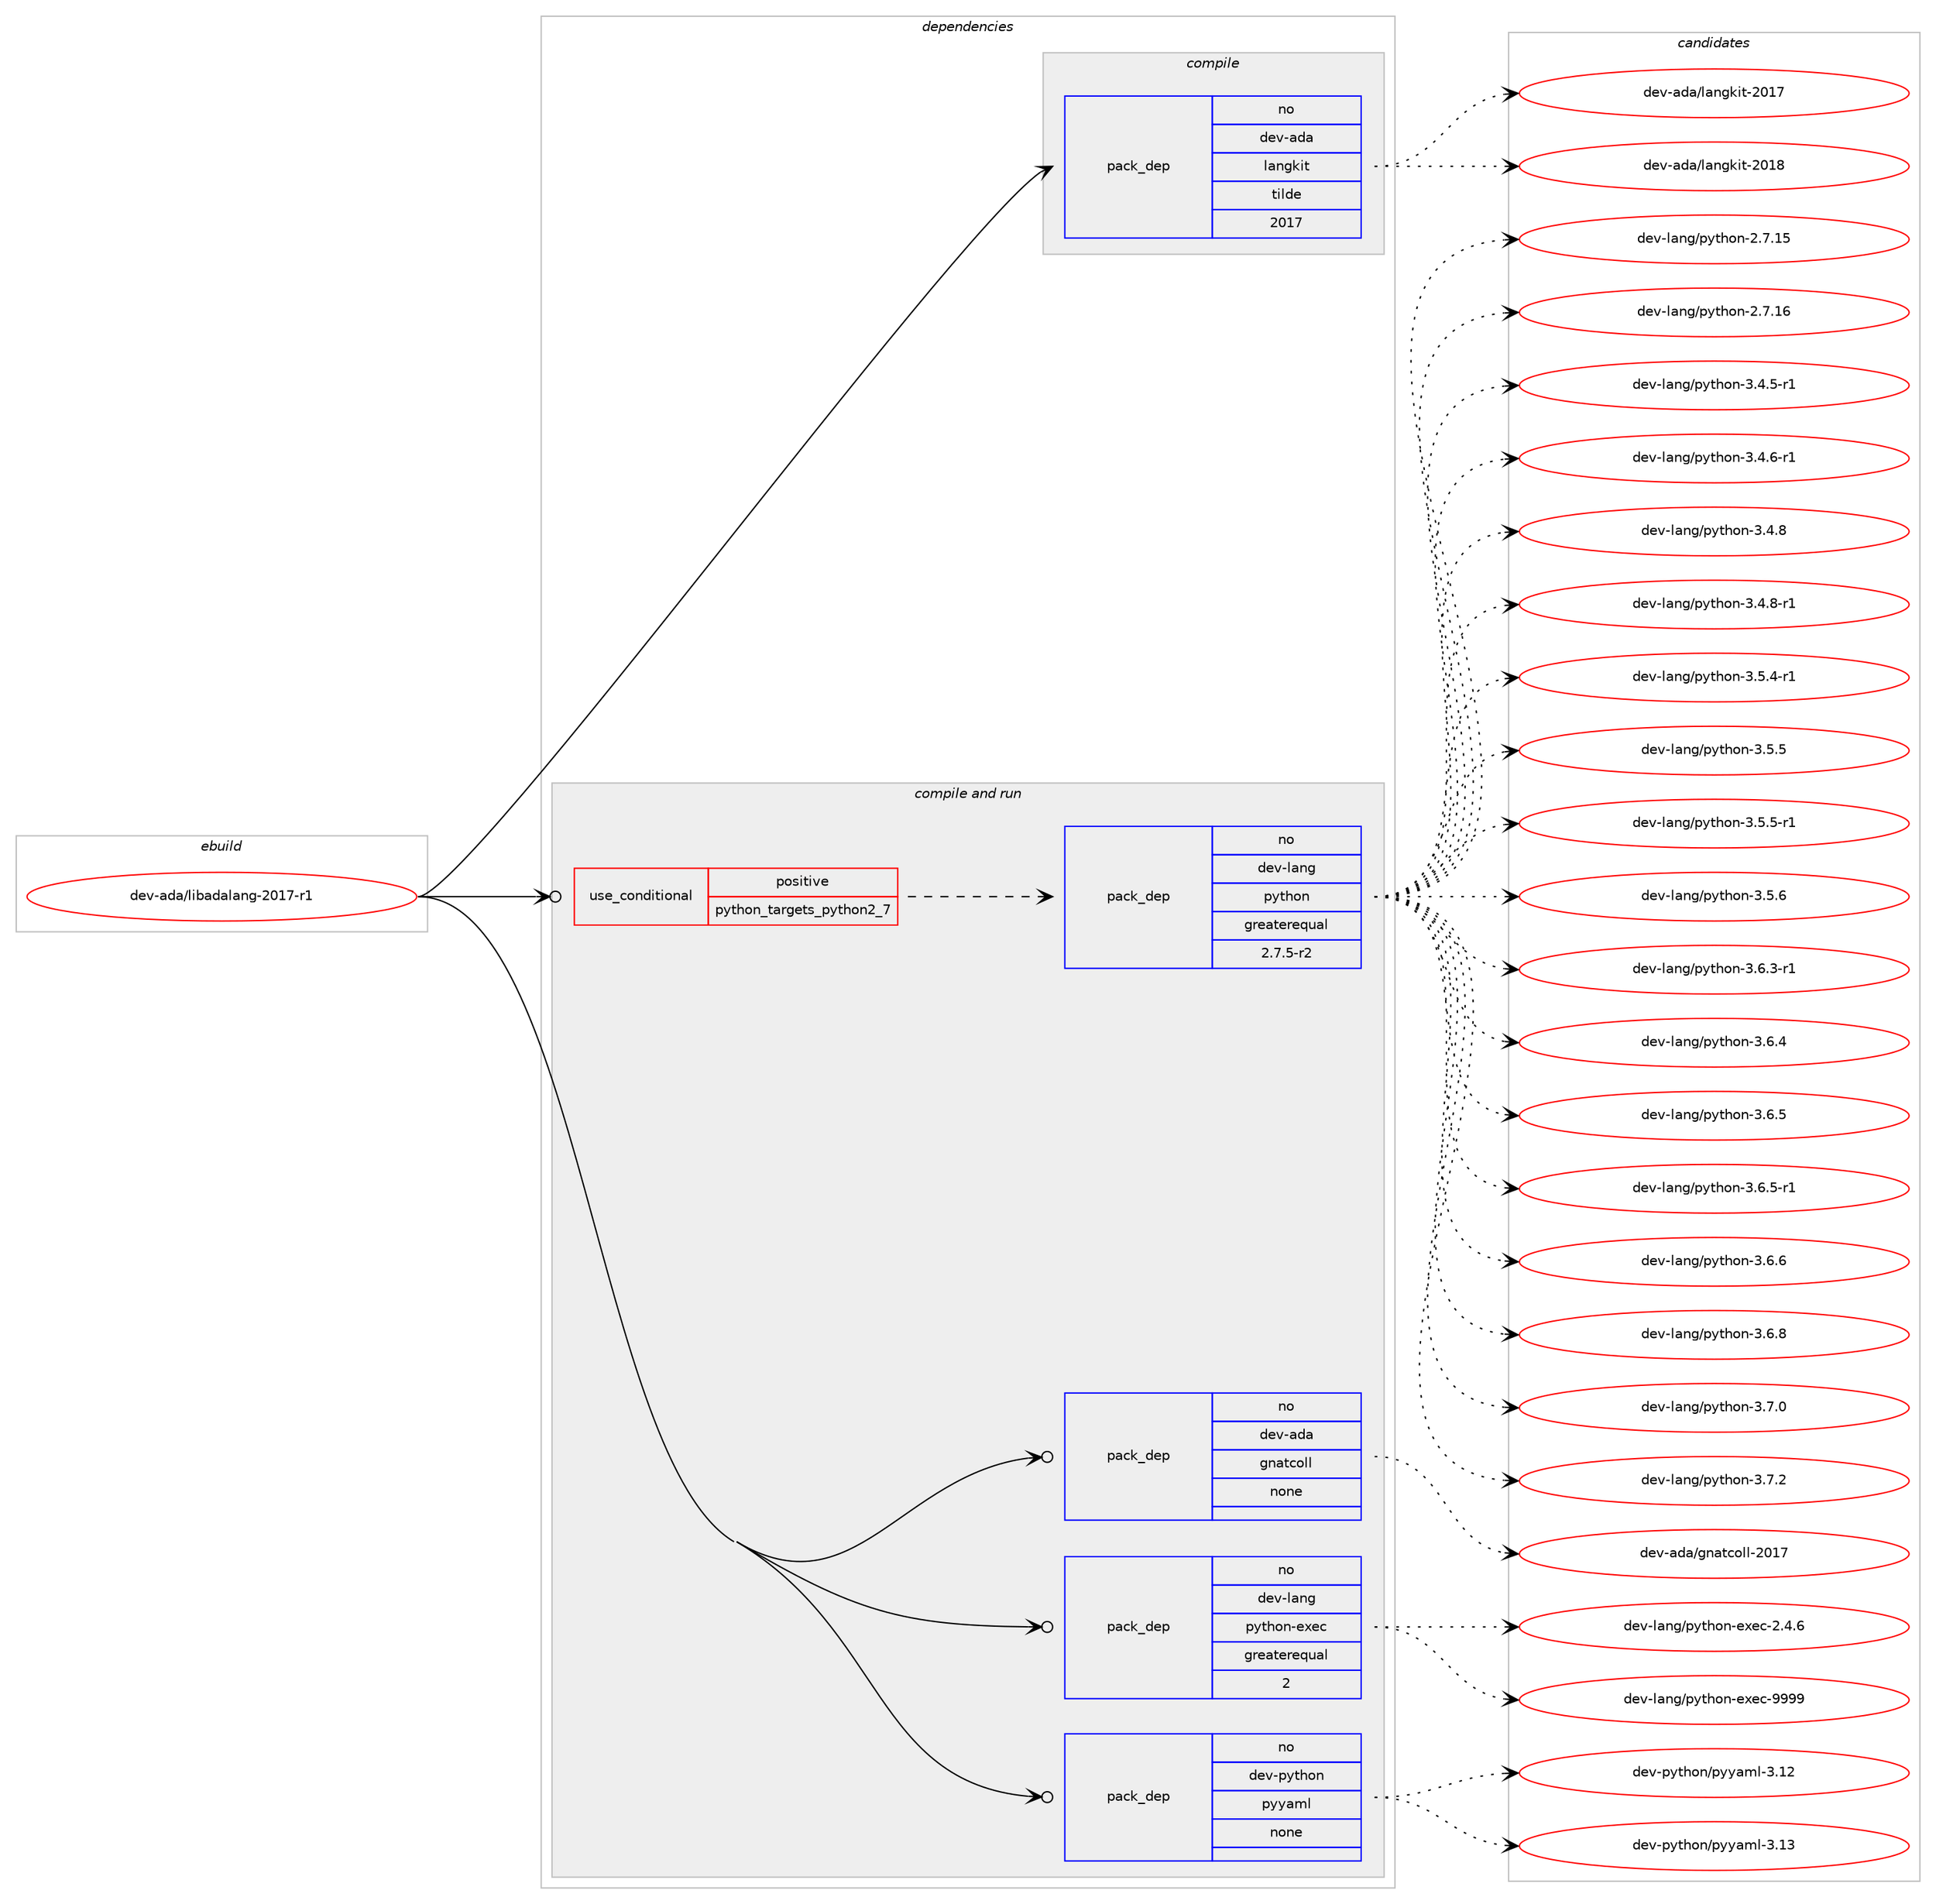 digraph prolog {

# *************
# Graph options
# *************

newrank=true;
concentrate=true;
compound=true;
graph [rankdir=LR,fontname=Helvetica,fontsize=10,ranksep=1.5];#, ranksep=2.5, nodesep=0.2];
edge  [arrowhead=vee];
node  [fontname=Helvetica,fontsize=10];

# **********
# The ebuild
# **********

subgraph cluster_leftcol {
color=gray;
rank=same;
label=<<i>ebuild</i>>;
id [label="dev-ada/libadalang-2017-r1", color=red, width=4, href="../dev-ada/libadalang-2017-r1.svg"];
}

# ****************
# The dependencies
# ****************

subgraph cluster_midcol {
color=gray;
label=<<i>dependencies</i>>;
subgraph cluster_compile {
fillcolor="#eeeeee";
style=filled;
label=<<i>compile</i>>;
subgraph pack939534 {
dependency1316864 [label=<<TABLE BORDER="0" CELLBORDER="1" CELLSPACING="0" CELLPADDING="4" WIDTH="220"><TR><TD ROWSPAN="6" CELLPADDING="30">pack_dep</TD></TR><TR><TD WIDTH="110">no</TD></TR><TR><TD>dev-ada</TD></TR><TR><TD>langkit</TD></TR><TR><TD>tilde</TD></TR><TR><TD>2017</TD></TR></TABLE>>, shape=none, color=blue];
}
id:e -> dependency1316864:w [weight=20,style="solid",arrowhead="vee"];
}
subgraph cluster_compileandrun {
fillcolor="#eeeeee";
style=filled;
label=<<i>compile and run</i>>;
subgraph cond356467 {
dependency1316865 [label=<<TABLE BORDER="0" CELLBORDER="1" CELLSPACING="0" CELLPADDING="4"><TR><TD ROWSPAN="3" CELLPADDING="10">use_conditional</TD></TR><TR><TD>positive</TD></TR><TR><TD>python_targets_python2_7</TD></TR></TABLE>>, shape=none, color=red];
subgraph pack939535 {
dependency1316866 [label=<<TABLE BORDER="0" CELLBORDER="1" CELLSPACING="0" CELLPADDING="4" WIDTH="220"><TR><TD ROWSPAN="6" CELLPADDING="30">pack_dep</TD></TR><TR><TD WIDTH="110">no</TD></TR><TR><TD>dev-lang</TD></TR><TR><TD>python</TD></TR><TR><TD>greaterequal</TD></TR><TR><TD>2.7.5-r2</TD></TR></TABLE>>, shape=none, color=blue];
}
dependency1316865:e -> dependency1316866:w [weight=20,style="dashed",arrowhead="vee"];
}
id:e -> dependency1316865:w [weight=20,style="solid",arrowhead="odotvee"];
subgraph pack939536 {
dependency1316867 [label=<<TABLE BORDER="0" CELLBORDER="1" CELLSPACING="0" CELLPADDING="4" WIDTH="220"><TR><TD ROWSPAN="6" CELLPADDING="30">pack_dep</TD></TR><TR><TD WIDTH="110">no</TD></TR><TR><TD>dev-ada</TD></TR><TR><TD>gnatcoll</TD></TR><TR><TD>none</TD></TR><TR><TD></TD></TR></TABLE>>, shape=none, color=blue];
}
id:e -> dependency1316867:w [weight=20,style="solid",arrowhead="odotvee"];
subgraph pack939537 {
dependency1316868 [label=<<TABLE BORDER="0" CELLBORDER="1" CELLSPACING="0" CELLPADDING="4" WIDTH="220"><TR><TD ROWSPAN="6" CELLPADDING="30">pack_dep</TD></TR><TR><TD WIDTH="110">no</TD></TR><TR><TD>dev-lang</TD></TR><TR><TD>python-exec</TD></TR><TR><TD>greaterequal</TD></TR><TR><TD>2</TD></TR></TABLE>>, shape=none, color=blue];
}
id:e -> dependency1316868:w [weight=20,style="solid",arrowhead="odotvee"];
subgraph pack939538 {
dependency1316869 [label=<<TABLE BORDER="0" CELLBORDER="1" CELLSPACING="0" CELLPADDING="4" WIDTH="220"><TR><TD ROWSPAN="6" CELLPADDING="30">pack_dep</TD></TR><TR><TD WIDTH="110">no</TD></TR><TR><TD>dev-python</TD></TR><TR><TD>pyyaml</TD></TR><TR><TD>none</TD></TR><TR><TD></TD></TR></TABLE>>, shape=none, color=blue];
}
id:e -> dependency1316869:w [weight=20,style="solid",arrowhead="odotvee"];
}
subgraph cluster_run {
fillcolor="#eeeeee";
style=filled;
label=<<i>run</i>>;
}
}

# **************
# The candidates
# **************

subgraph cluster_choices {
rank=same;
color=gray;
label=<<i>candidates</i>>;

subgraph choice939534 {
color=black;
nodesep=1;
choice10010111845971009747108971101031071051164550484955 [label="dev-ada/langkit-2017", color=red, width=4,href="../dev-ada/langkit-2017.svg"];
choice10010111845971009747108971101031071051164550484956 [label="dev-ada/langkit-2018", color=red, width=4,href="../dev-ada/langkit-2018.svg"];
dependency1316864:e -> choice10010111845971009747108971101031071051164550484955:w [style=dotted,weight="100"];
dependency1316864:e -> choice10010111845971009747108971101031071051164550484956:w [style=dotted,weight="100"];
}
subgraph choice939535 {
color=black;
nodesep=1;
choice10010111845108971101034711212111610411111045504655464953 [label="dev-lang/python-2.7.15", color=red, width=4,href="../dev-lang/python-2.7.15.svg"];
choice10010111845108971101034711212111610411111045504655464954 [label="dev-lang/python-2.7.16", color=red, width=4,href="../dev-lang/python-2.7.16.svg"];
choice1001011184510897110103471121211161041111104551465246534511449 [label="dev-lang/python-3.4.5-r1", color=red, width=4,href="../dev-lang/python-3.4.5-r1.svg"];
choice1001011184510897110103471121211161041111104551465246544511449 [label="dev-lang/python-3.4.6-r1", color=red, width=4,href="../dev-lang/python-3.4.6-r1.svg"];
choice100101118451089711010347112121116104111110455146524656 [label="dev-lang/python-3.4.8", color=red, width=4,href="../dev-lang/python-3.4.8.svg"];
choice1001011184510897110103471121211161041111104551465246564511449 [label="dev-lang/python-3.4.8-r1", color=red, width=4,href="../dev-lang/python-3.4.8-r1.svg"];
choice1001011184510897110103471121211161041111104551465346524511449 [label="dev-lang/python-3.5.4-r1", color=red, width=4,href="../dev-lang/python-3.5.4-r1.svg"];
choice100101118451089711010347112121116104111110455146534653 [label="dev-lang/python-3.5.5", color=red, width=4,href="../dev-lang/python-3.5.5.svg"];
choice1001011184510897110103471121211161041111104551465346534511449 [label="dev-lang/python-3.5.5-r1", color=red, width=4,href="../dev-lang/python-3.5.5-r1.svg"];
choice100101118451089711010347112121116104111110455146534654 [label="dev-lang/python-3.5.6", color=red, width=4,href="../dev-lang/python-3.5.6.svg"];
choice1001011184510897110103471121211161041111104551465446514511449 [label="dev-lang/python-3.6.3-r1", color=red, width=4,href="../dev-lang/python-3.6.3-r1.svg"];
choice100101118451089711010347112121116104111110455146544652 [label="dev-lang/python-3.6.4", color=red, width=4,href="../dev-lang/python-3.6.4.svg"];
choice100101118451089711010347112121116104111110455146544653 [label="dev-lang/python-3.6.5", color=red, width=4,href="../dev-lang/python-3.6.5.svg"];
choice1001011184510897110103471121211161041111104551465446534511449 [label="dev-lang/python-3.6.5-r1", color=red, width=4,href="../dev-lang/python-3.6.5-r1.svg"];
choice100101118451089711010347112121116104111110455146544654 [label="dev-lang/python-3.6.6", color=red, width=4,href="../dev-lang/python-3.6.6.svg"];
choice100101118451089711010347112121116104111110455146544656 [label="dev-lang/python-3.6.8", color=red, width=4,href="../dev-lang/python-3.6.8.svg"];
choice100101118451089711010347112121116104111110455146554648 [label="dev-lang/python-3.7.0", color=red, width=4,href="../dev-lang/python-3.7.0.svg"];
choice100101118451089711010347112121116104111110455146554650 [label="dev-lang/python-3.7.2", color=red, width=4,href="../dev-lang/python-3.7.2.svg"];
dependency1316866:e -> choice10010111845108971101034711212111610411111045504655464953:w [style=dotted,weight="100"];
dependency1316866:e -> choice10010111845108971101034711212111610411111045504655464954:w [style=dotted,weight="100"];
dependency1316866:e -> choice1001011184510897110103471121211161041111104551465246534511449:w [style=dotted,weight="100"];
dependency1316866:e -> choice1001011184510897110103471121211161041111104551465246544511449:w [style=dotted,weight="100"];
dependency1316866:e -> choice100101118451089711010347112121116104111110455146524656:w [style=dotted,weight="100"];
dependency1316866:e -> choice1001011184510897110103471121211161041111104551465246564511449:w [style=dotted,weight="100"];
dependency1316866:e -> choice1001011184510897110103471121211161041111104551465346524511449:w [style=dotted,weight="100"];
dependency1316866:e -> choice100101118451089711010347112121116104111110455146534653:w [style=dotted,weight="100"];
dependency1316866:e -> choice1001011184510897110103471121211161041111104551465346534511449:w [style=dotted,weight="100"];
dependency1316866:e -> choice100101118451089711010347112121116104111110455146534654:w [style=dotted,weight="100"];
dependency1316866:e -> choice1001011184510897110103471121211161041111104551465446514511449:w [style=dotted,weight="100"];
dependency1316866:e -> choice100101118451089711010347112121116104111110455146544652:w [style=dotted,weight="100"];
dependency1316866:e -> choice100101118451089711010347112121116104111110455146544653:w [style=dotted,weight="100"];
dependency1316866:e -> choice1001011184510897110103471121211161041111104551465446534511449:w [style=dotted,weight="100"];
dependency1316866:e -> choice100101118451089711010347112121116104111110455146544654:w [style=dotted,weight="100"];
dependency1316866:e -> choice100101118451089711010347112121116104111110455146544656:w [style=dotted,weight="100"];
dependency1316866:e -> choice100101118451089711010347112121116104111110455146554648:w [style=dotted,weight="100"];
dependency1316866:e -> choice100101118451089711010347112121116104111110455146554650:w [style=dotted,weight="100"];
}
subgraph choice939536 {
color=black;
nodesep=1;
choice1001011184597100974710311097116991111081084550484955 [label="dev-ada/gnatcoll-2017", color=red, width=4,href="../dev-ada/gnatcoll-2017.svg"];
dependency1316867:e -> choice1001011184597100974710311097116991111081084550484955:w [style=dotted,weight="100"];
}
subgraph choice939537 {
color=black;
nodesep=1;
choice1001011184510897110103471121211161041111104510112010199455046524654 [label="dev-lang/python-exec-2.4.6", color=red, width=4,href="../dev-lang/python-exec-2.4.6.svg"];
choice10010111845108971101034711212111610411111045101120101994557575757 [label="dev-lang/python-exec-9999", color=red, width=4,href="../dev-lang/python-exec-9999.svg"];
dependency1316868:e -> choice1001011184510897110103471121211161041111104510112010199455046524654:w [style=dotted,weight="100"];
dependency1316868:e -> choice10010111845108971101034711212111610411111045101120101994557575757:w [style=dotted,weight="100"];
}
subgraph choice939538 {
color=black;
nodesep=1;
choice1001011184511212111610411111047112121121971091084551464950 [label="dev-python/pyyaml-3.12", color=red, width=4,href="../dev-python/pyyaml-3.12.svg"];
choice1001011184511212111610411111047112121121971091084551464951 [label="dev-python/pyyaml-3.13", color=red, width=4,href="../dev-python/pyyaml-3.13.svg"];
dependency1316869:e -> choice1001011184511212111610411111047112121121971091084551464950:w [style=dotted,weight="100"];
dependency1316869:e -> choice1001011184511212111610411111047112121121971091084551464951:w [style=dotted,weight="100"];
}
}

}
